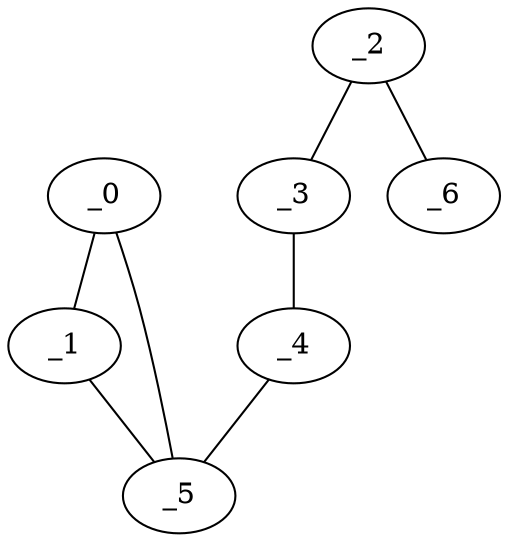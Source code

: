 graph HP1_0064 {
	_0	 [x="1.04395",
		y="2.8526"];
	_1	 [x="1.02583",
		y="0.93416"];
	_0 -- _1;
	_5	 [x="2.53148",
		y="1.72928"];
	_0 -- _5;
	_1 -- _5;
	_2	 [x="2.06",
		y="0.66"];
	_3	 [x="2.1928",
		y="2.6286"];
	_2 -- _3;
	_6	 [x="2.59743",
		y="1.41484"];
	_2 -- _6;
	_4	 [x="0.38042",
		y="1.7522"];
	_3 -- _4;
	_4 -- _5;
}

